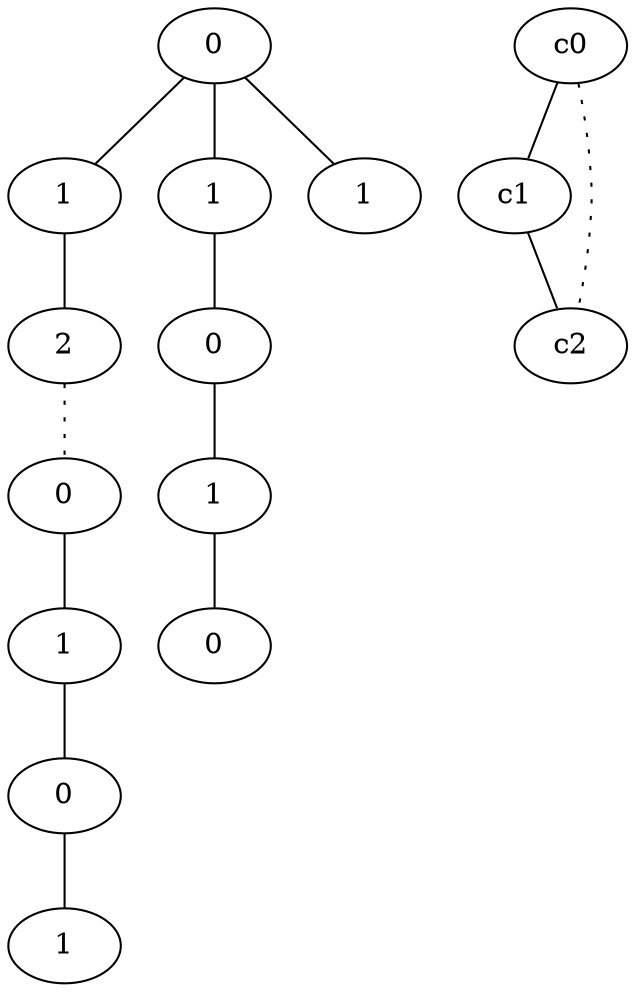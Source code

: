 graph {
a0[label=0];
a1[label=1];
a2[label=2];
a3[label=0];
a4[label=1];
a5[label=0];
a6[label=1];
a7[label=1];
a8[label=0];
a9[label=1];
a10[label=0];
a11[label=1];
a0 -- a1;
a0 -- a7;
a0 -- a11;
a1 -- a2;
a2 -- a3 [style=dotted];
a3 -- a4;
a4 -- a5;
a5 -- a6;
a7 -- a8;
a8 -- a9;
a9 -- a10;
c0 -- c1;
c0 -- c2 [style=dotted];
c1 -- c2;
}
